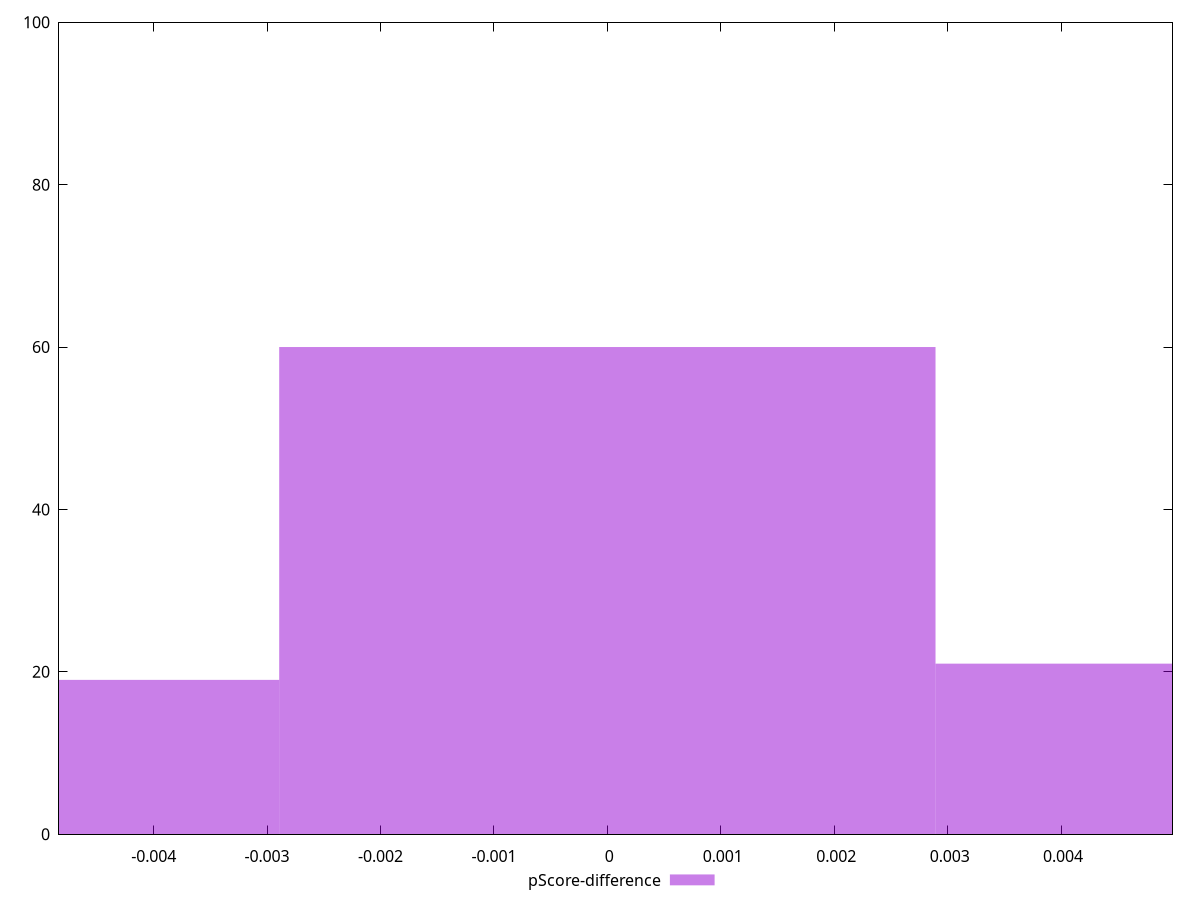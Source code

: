 reset

$pScoreDifference <<EOF
0 60
-0.005786457824448096 19
0.005786457824448096 21
EOF

set key outside below
set boxwidth 0.005786457824448096
set xrange [-0.004834576132416668:0.0049825772686042935]
set yrange [0:100]
set trange [0:100]
set style fill transparent solid 0.5 noborder
set terminal svg size 640, 490 enhanced background rgb 'white'
set output "reprap/first-cpu-idle/samples/pages+cached+noexternal+nomedia+nocss+nojs/pScore-difference/histogram.svg"

plot $pScoreDifference title "pScore-difference" with boxes

reset
